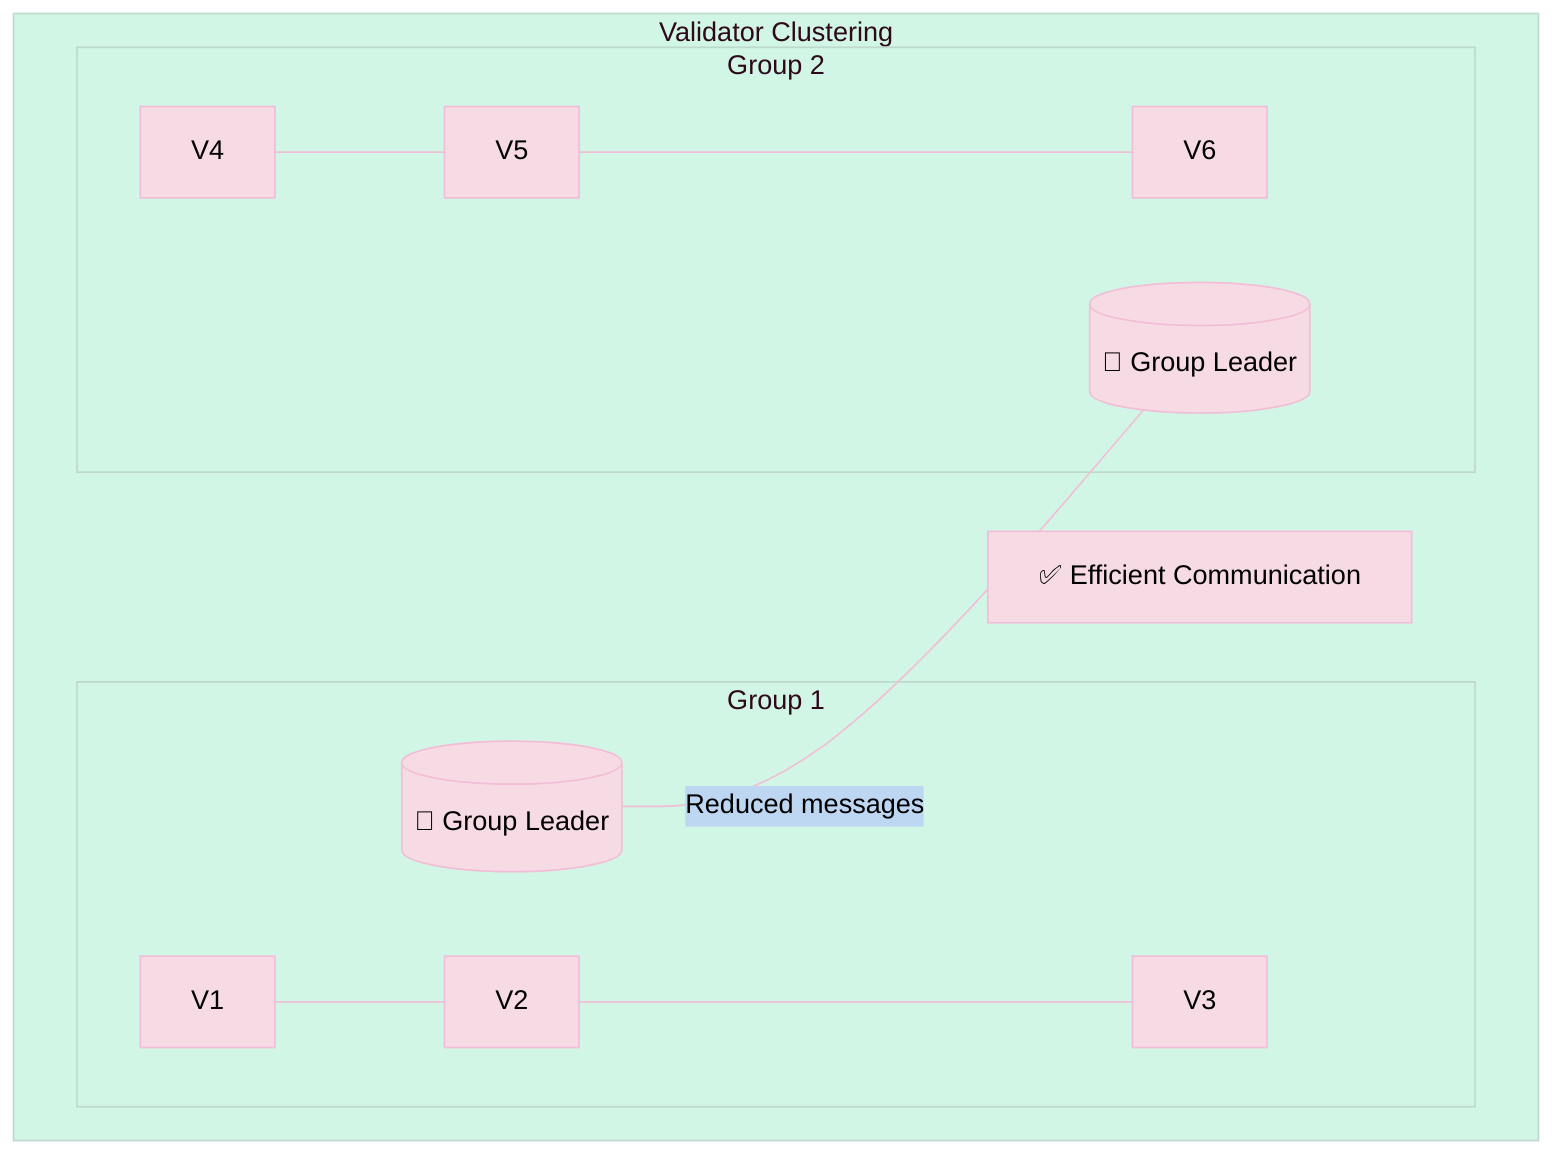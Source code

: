 ---
config:
  theme: base
  themeVariables:
    primaryColor: '#F2BDD6'
    primaryTextColor: '#000000'
    primaryBorderColor: '#F2BDD6'
    lineColor: '#F2BDD6'
    fontSize: '16px'
    secondaryTextColor: '#000000'

    mainBkg: '#F7DBE4'
    secondBkg: '#F7DBE4'
    # --------------- unused ---------------
    background: '#F7DBE4'
---

graph TD
  subgraph GroupedApproach["Validator Clustering"]
    subgraph G1["Group 1"]
      GV1[V1] --- GV2[V2]
      GV2 --- GV3[V3]
      GL1[("👑 Group Leader")]
    end

    subgraph G2["Group 2"]
      GV4[V4] --- GV5[V5]
      GV5 --- GV6[V6]
      GL2[("👑 Group Leader")]
    end

    GL1 ---|"Reduced messages"| GL2
    note2["✅ Efficient Communication"]
  end